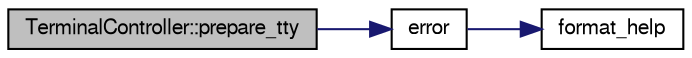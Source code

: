 digraph G
{
  edge [fontname="FreeSans",fontsize="10",labelfontname="FreeSans",labelfontsize="10"];
  node [fontname="FreeSans",fontsize="10",shape=record];
  rankdir=LR;
  Node1 [label="TerminalController::prepare_tty",height=0.2,width=0.4,color="black", fillcolor="grey75", style="filled" fontcolor="black"];
  Node1 -> Node2 [color="midnightblue",fontsize="10",style="solid"];
  Node2 [label="error",height=0.2,width=0.4,color="black", fillcolor="white", style="filled",URL="$error_8cc.html#a158a1af99275c1555bf5fcc74709aa5a"];
  Node2 -> Node3 [color="midnightblue",fontsize="10",style="solid"];
  Node3 [label="format_help",height=0.2,width=0.4,color="black", fillcolor="white", style="filled",URL="$error_8cc.html#aa182c84a77010100b5b8a15b1ff22e70"];
}
